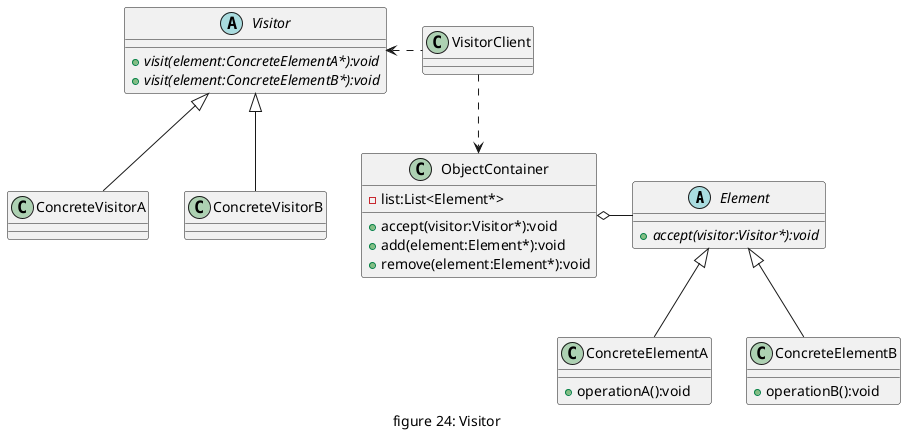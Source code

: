 @startuml "figure24_visitor"
caption figure 24: Visitor

abstract class Element{
    {abstract} + accept(visitor:Visitor*):void
}

class ConcreteElementA{
    + operationA():void
}

class ConcreteElementB{
    + operationB():void
}

class ObjectContainer{
    - list:List<Element*>
    + accept(visitor:Visitor*):void
    + add(element:Element*):void
    + remove(element:Element*):void
}

abstract class Visitor{
    {abstract} + visit(element:ConcreteElementA*):void
    {abstract} + visit(element:ConcreteElementB*):void
}

class ConcreteVisitorA{

}

class ConcreteVisitorB{
    
}

class VisitorClient{}

ConcreteElementA -up-|> Element
ConcreteElementB -up-|> Element

ConcreteVisitorA -up-|> Visitor
ConcreteVisitorB -up-|> Visitor


VisitorClient .left.> Visitor
VisitorClient ..> ObjectContainer

ObjectContainer o-right- Element

@enduml

@startuml "figure24_visitor_case"
caption figure 24: Visitor Case

abstract class Goods{
    {abstract} + accept(visitor:Visitor*);
    {abstract} + getWeight(): float
    {abstract} + getPrice(): float
}

class ShopCart{
    - list:std::vector<Goods*>
    + accept(visitor:Visitor*):void
    + add(element:Goods*):void

}

class Water{    
    + getBrand(): std::string
}

class CocaCola{

}

abstract class Visitor{
    + visit(goods:Water*):void
    + visit(goods:CocaCola*):void
}

class Customer{

}

class Cashier{
    - waterCount:int
    - colaCount:int
    + reset() :void
}

ShopCart o-right- Goods

Water -up-|> Goods
CocaCola -up-|> Goods

Customer -up-|> Visitor
Cashier -up-|> Visitor

class Client{}

Client .right.> ShopCart
Client .left.> Visitor
@enduml